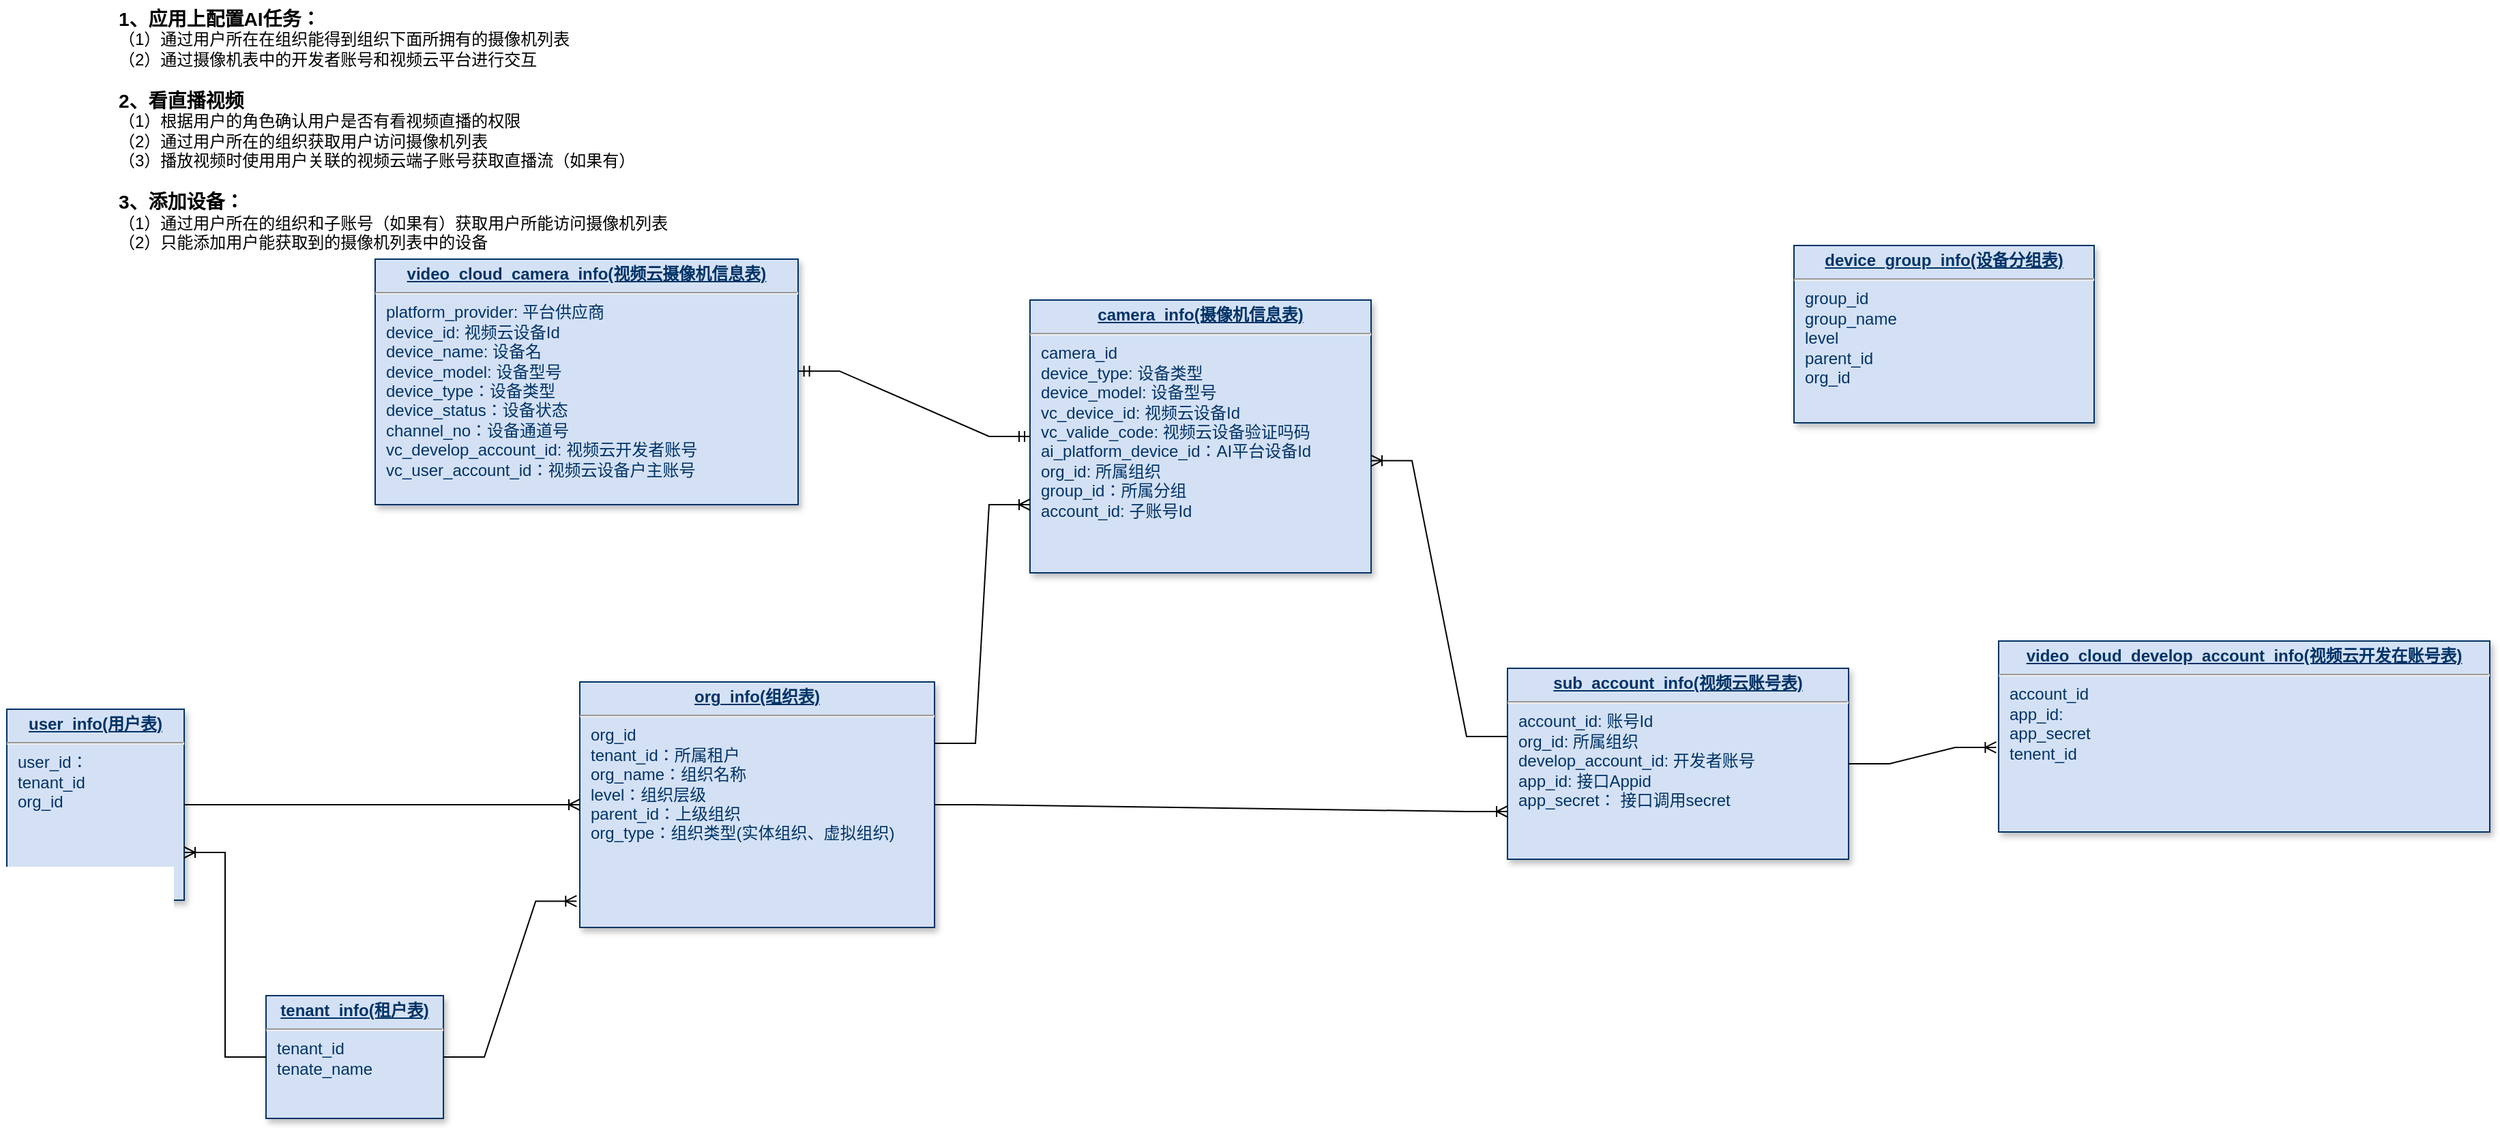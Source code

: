 <mxfile version="18.0.2" type="github" pages="2">
  <diagram name="设备管理E-R图" id="efa7a0a1-bf9b-a30e-e6df-94a7791c09e9">
    <mxGraphModel dx="1428" dy="896" grid="1" gridSize="10" guides="1" tooltips="1" connect="1" arrows="1" fold="1" page="1" pageScale="1" pageWidth="826" pageHeight="1169" background="none" math="0" shadow="0">
      <root>
        <mxCell id="0" />
        <mxCell id="1" parent="0" />
        <mxCell id="22" value="&lt;p style=&quot;margin: 0px; margin-top: 4px; text-align: center; text-decoration: underline;&quot;&gt;&lt;b&gt;org_info(组织表)&lt;/b&gt;&lt;/p&gt;&lt;hr&gt;&lt;p style=&quot;margin: 0px 0px 0px 8px;&quot;&gt;org_id&lt;/p&gt;&lt;p style=&quot;margin: 0px 0px 0px 8px;&quot;&gt;tenant_id：所属租户&lt;/p&gt;&lt;p style=&quot;margin: 0px 0px 0px 8px;&quot;&gt;org_name：组织名称&lt;/p&gt;&lt;p style=&quot;margin: 0px 0px 0px 8px;&quot;&gt;level：组织层级&lt;/p&gt;&lt;p style=&quot;margin: 0px 0px 0px 8px;&quot;&gt;parent_id：上级组织&lt;/p&gt;&lt;p style=&quot;margin: 0px 0px 0px 8px;&quot;&gt;org_type：组织类型(实体组织、虚拟组织)&lt;/p&gt;&lt;p style=&quot;margin: 0px; margin-left: 8px;&quot;&gt;&lt;br&gt;&lt;/p&gt;" style="verticalAlign=top;align=left;overflow=fill;fontSize=12;fontFamily=Helvetica;html=1;strokeColor=#003366;shadow=1;fillColor=#D4E1F5;fontColor=#003366" parent="1" vertex="1">
          <mxGeometry x="450" y="540" width="260" height="180" as="geometry" />
        </mxCell>
        <mxCell id="26" value="&lt;p style=&quot;margin: 0px; margin-top: 4px; text-align: center; text-decoration: underline;&quot;&gt;&lt;strong&gt;device_group_info(设备分组表)&lt;/strong&gt;&lt;/p&gt;&lt;hr&gt;&lt;p style=&quot;margin: 0px; margin-left: 8px;&quot;&gt;group_id&lt;/p&gt;&lt;p style=&quot;margin: 0px; margin-left: 8px;&quot;&gt;group_name&lt;/p&gt;&lt;p style=&quot;margin: 0px; margin-left: 8px;&quot;&gt;level&lt;/p&gt;&lt;p style=&quot;margin: 0px; margin-left: 8px;&quot;&gt;parent_id&lt;/p&gt;&lt;p style=&quot;margin: 0px; margin-left: 8px;&quot;&gt;org_id&lt;/p&gt;&lt;p style=&quot;margin: 0px; margin-left: 8px;&quot;&gt;&lt;br&gt;&lt;/p&gt;" style="verticalAlign=top;align=left;overflow=fill;fontSize=12;fontFamily=Helvetica;html=1;strokeColor=#003366;shadow=1;fillColor=#D4E1F5;fontColor=#003366" parent="1" vertex="1">
          <mxGeometry x="1340" y="220" width="220" height="130" as="geometry" />
        </mxCell>
        <mxCell id="29" value="&lt;p style=&quot;margin: 0px; margin-top: 4px; text-align: center; text-decoration: underline;&quot;&gt;&lt;b&gt;camera_info(摄像机信息表)&lt;/b&gt;&lt;/p&gt;&lt;hr&gt;&lt;p style=&quot;margin: 0px; margin-left: 8px;&quot;&gt;camera_id&lt;/p&gt;&lt;p style=&quot;margin: 0px; margin-left: 8px;&quot;&gt;device_type: 设备类型&lt;/p&gt;&lt;p style=&quot;margin: 0px; margin-left: 8px;&quot;&gt;device_model: 设备型号&lt;/p&gt;&lt;p style=&quot;margin: 0px; margin-left: 8px;&quot;&gt;&lt;span style=&quot;background-color: initial;&quot;&gt;vc_device_id: 视频云设备Id&lt;/span&gt;&lt;/p&gt;&lt;p style=&quot;margin: 0px; margin-left: 8px;&quot;&gt;vc_valide_code: 视频云设备验证吗码&lt;/p&gt;&lt;p style=&quot;margin: 0px; margin-left: 8px;&quot;&gt;ai_platform_device_id：AI平台设备Id&lt;/p&gt;&lt;p style=&quot;margin: 0px; margin-left: 8px;&quot;&gt;org_id: 所属组织&lt;/p&gt;&lt;p style=&quot;margin: 0px; margin-left: 8px;&quot;&gt;group_id：所属分组&lt;/p&gt;&lt;p style=&quot;margin: 0px; margin-left: 8px;&quot;&gt;account_id: 子账号Id&lt;/p&gt;" style="verticalAlign=top;align=left;overflow=fill;fontSize=12;fontFamily=Helvetica;html=1;strokeColor=#003366;shadow=1;fillColor=#D4E1F5;fontColor=#003366" parent="1" vertex="1">
          <mxGeometry x="780" y="260" width="250" height="200" as="geometry" />
        </mxCell>
        <mxCell id="32" value="&lt;p style=&quot;margin: 0px; margin-top: 4px; text-align: center; text-decoration: underline;&quot;&gt;&lt;strong&gt;sub_account_info(视频云账号表)&lt;/strong&gt;&lt;/p&gt;&lt;hr&gt;&lt;p style=&quot;margin: 0px; margin-left: 8px;&quot;&gt;account_id: 账号Id&lt;/p&gt;&lt;p style=&quot;margin: 0px; margin-left: 8px;&quot;&gt;&lt;span style=&quot;background-color: initial;&quot;&gt;org_id: 所属组织&lt;/span&gt;&lt;br&gt;&lt;/p&gt;&lt;p style=&quot;margin: 0px; margin-left: 8px;&quot;&gt;develop_account_id: 开发者账号&lt;/p&gt;&lt;p style=&quot;margin: 0px; margin-left: 8px;&quot;&gt;&lt;span style=&quot;background-color: initial;&quot;&gt;app_id: 接口Appid&lt;/span&gt;&lt;br&gt;&lt;/p&gt;&lt;p style=&quot;margin: 0px; margin-left: 8px;&quot;&gt;app_secret： 接口调用secret&amp;nbsp;&lt;/p&gt;" style="verticalAlign=top;align=left;overflow=fill;fontSize=12;fontFamily=Helvetica;html=1;strokeColor=#003366;shadow=1;fillColor=#D4E1F5;fontColor=#003366" parent="1" vertex="1">
          <mxGeometry x="1130" y="530" width="250" height="140" as="geometry" />
        </mxCell>
        <mxCell id="33" value="&lt;p style=&quot;margin: 0px; margin-top: 4px; text-align: center; text-decoration: underline;&quot;&gt;&lt;b&gt;tenant_info(租户表)&lt;/b&gt;&lt;/p&gt;&lt;hr&gt;&lt;p style=&quot;margin: 0px; margin-left: 8px;&quot;&gt;&lt;span style=&quot;background-color: initial;&quot;&gt;tenant_id&lt;/span&gt;&lt;/p&gt;&lt;p style=&quot;margin: 0px; margin-left: 8px;&quot;&gt;tenate_name&lt;/p&gt;" style="verticalAlign=top;align=left;overflow=fill;fontSize=12;fontFamily=Helvetica;html=1;strokeColor=#003366;shadow=1;fillColor=#D4E1F5;fontColor=#003366" parent="1" vertex="1">
          <mxGeometry x="220" y="770" width="130" height="90" as="geometry" />
        </mxCell>
        <mxCell id="prPZOIEQMUcu1DBUgnGb-114" value="&lt;p style=&quot;margin: 0px; margin-top: 4px; text-align: center; text-decoration: underline;&quot;&gt;&lt;strong&gt;user_info(用户表)&lt;/strong&gt;&lt;/p&gt;&lt;hr&gt;&lt;p style=&quot;margin: 0px; margin-left: 8px;&quot;&gt;&lt;span style=&quot;background-color: initial;&quot;&gt;user_id：&lt;/span&gt;&lt;br&gt;&lt;/p&gt;&lt;p style=&quot;margin: 0px; margin-left: 8px;&quot;&gt;tenant_id&lt;/p&gt;&lt;p style=&quot;margin: 0px; margin-left: 8px;&quot;&gt;&lt;span style=&quot;background-color: initial;&quot;&gt;org_id&lt;/span&gt;&lt;/p&gt;" style="verticalAlign=top;align=left;overflow=fill;fontSize=12;fontFamily=Helvetica;html=1;strokeColor=#003366;shadow=1;fillColor=#D4E1F5;fontColor=#003366" vertex="1" parent="1">
          <mxGeometry x="30" y="560" width="130" height="140" as="geometry" />
        </mxCell>
        <mxCell id="prPZOIEQMUcu1DBUgnGb-116" value="&lt;p style=&quot;margin: 0px; margin-top: 4px; text-align: center; text-decoration: underline;&quot;&gt;&lt;strong&gt;video_cloud_develop_account_info(视频云开发在账号表)&lt;/strong&gt;&lt;/p&gt;&lt;hr&gt;&lt;p style=&quot;margin: 0px; margin-left: 8px;&quot;&gt;account_id&lt;/p&gt;&lt;p style=&quot;margin: 0px; margin-left: 8px;&quot;&gt;&lt;span style=&quot;background-color: initial;&quot;&gt;app_id:&amp;nbsp;&lt;/span&gt;&lt;br&gt;&lt;/p&gt;&lt;p style=&quot;margin: 0px; margin-left: 8px;&quot;&gt;app_secret&lt;/p&gt;&lt;p style=&quot;margin: 0px; margin-left: 8px;&quot;&gt;tenent_id&lt;/p&gt;" style="verticalAlign=top;align=left;overflow=fill;fontSize=12;fontFamily=Helvetica;html=1;strokeColor=#003366;shadow=1;fillColor=#D4E1F5;fontColor=#003366" vertex="1" parent="1">
          <mxGeometry x="1490" y="510" width="360" height="140" as="geometry" />
        </mxCell>
        <mxCell id="prPZOIEQMUcu1DBUgnGb-117" value="&lt;font style=&quot;font-size: 14px;&quot;&gt;&lt;b&gt;1、应用上配置AI任务：&lt;/b&gt;&lt;br&gt;&lt;/font&gt;（1）通过用户所在在组织能得到组织下面所拥有的摄像机列表&lt;br&gt;（2）通过摄像机表中的开发者账号和视频云平台进行交互&lt;br&gt;&lt;br&gt;&lt;font style=&quot;font-size: 14px;&quot;&gt;&lt;b&gt;2、看直播视频&lt;br&gt;&lt;/b&gt;&lt;/font&gt;（1）根据用户的角色确认用户是否有看视频直播的权限&lt;br&gt;（2）通过用户所在的组织获取用户访问摄像机列表&lt;br&gt;（3）播放视频时使用用户关联的视频云端子账号获取直播流（如果有）&lt;br&gt;&lt;br&gt;&lt;b&gt;&lt;font style=&quot;font-size: 14px;&quot;&gt;3、添加设备：&lt;/font&gt;&lt;/b&gt;&lt;br&gt;（1）通过用户所在的组织和子账号（如果有）获取用户所能访问摄像机列表&lt;br&gt;（2）只能添加用户能获取到的摄像机列表中的设备" style="text;html=1;strokeColor=none;fillColor=none;align=left;verticalAlign=middle;whiteSpace=wrap;rounded=0;" vertex="1" parent="1">
          <mxGeometry x="110" y="40" width="540" height="190" as="geometry" />
        </mxCell>
        <mxCell id="prPZOIEQMUcu1DBUgnGb-118" value="&lt;p style=&quot;margin: 0px; margin-top: 4px; text-align: center; text-decoration: underline;&quot;&gt;&lt;b&gt;video_cloud_camera_info(视频云摄像机信息表)&lt;/b&gt;&lt;/p&gt;&lt;hr&gt;&lt;p style=&quot;margin: 0px; margin-left: 8px;&quot;&gt;platform_provider: 平台供应商&lt;/p&gt;&lt;p style=&quot;margin: 0px; margin-left: 8px;&quot;&gt;&lt;span style=&quot;background-color: initial;&quot;&gt;device_id: 视频云设备Id&lt;/span&gt;&lt;/p&gt;&lt;p style=&quot;margin: 0px; margin-left: 8px;&quot;&gt;device_name: 设备名&lt;/p&gt;&lt;p style=&quot;margin: 0px; margin-left: 8px;&quot;&gt;device_model: 设备型号&lt;/p&gt;&lt;p style=&quot;margin: 0px; margin-left: 8px;&quot;&gt;device_type：设备类型&lt;/p&gt;&lt;p style=&quot;margin: 0px; margin-left: 8px;&quot;&gt;device_status：设备状态&lt;/p&gt;&lt;p style=&quot;margin: 0px; margin-left: 8px;&quot;&gt;channel_no：设备通道号&lt;/p&gt;&lt;p style=&quot;margin: 0px 0px 0px 8px;&quot;&gt;vc_develop_account_id: 视频云开发者账号&lt;/p&gt;&lt;p style=&quot;margin: 0px 0px 0px 8px;&quot;&gt;vc_user_account_id：视频云设备户主账号&lt;/p&gt;&lt;p style=&quot;margin: 0px; margin-left: 8px;&quot;&gt;&lt;br&gt;&lt;/p&gt;&lt;p style=&quot;margin: 0px; margin-left: 8px;&quot;&gt;&lt;br&gt;&lt;/p&gt;" style="verticalAlign=top;align=left;overflow=fill;fontSize=12;fontFamily=Helvetica;html=1;strokeColor=#003366;shadow=1;fillColor=#D4E1F5;fontColor=#003366" vertex="1" parent="1">
          <mxGeometry x="300" y="230" width="310" height="180" as="geometry" />
        </mxCell>
        <mxCell id="prPZOIEQMUcu1DBUgnGb-119" value="" style="edgeStyle=entityRelationEdgeStyle;fontSize=12;html=1;endArrow=ERmandOne;startArrow=ERmandOne;rounded=0;exitX=1.001;exitY=0.456;exitDx=0;exitDy=0;exitPerimeter=0;" edge="1" parent="1" source="prPZOIEQMUcu1DBUgnGb-118" target="29">
          <mxGeometry width="100" height="100" relative="1" as="geometry">
            <mxPoint x="720" y="750" as="sourcePoint" />
            <mxPoint x="820" y="650" as="targetPoint" />
          </mxGeometry>
        </mxCell>
        <mxCell id="8GgAKwCprTFVre6KFfDV-70" value="" style="edgeStyle=entityRelationEdgeStyle;fontSize=12;html=1;endArrow=ERoneToMany;rounded=0;fontColor=#000000;exitX=1;exitY=0.5;exitDx=0;exitDy=0;entryX=-0.005;entryY=0.557;entryDx=0;entryDy=0;entryPerimeter=0;" edge="1" parent="1" source="32" target="prPZOIEQMUcu1DBUgnGb-116">
          <mxGeometry width="100" height="100" relative="1" as="geometry">
            <mxPoint x="720" y="730" as="sourcePoint" />
            <mxPoint x="820" y="630" as="targetPoint" />
          </mxGeometry>
        </mxCell>
        <mxCell id="8GgAKwCprTFVre6KFfDV-71" value="" style="edgeStyle=entityRelationEdgeStyle;fontSize=12;html=1;endArrow=ERoneToMany;rounded=0;fontColor=#000000;entryX=-0.009;entryY=0.893;entryDx=0;entryDy=0;entryPerimeter=0;" edge="1" parent="1" source="33" target="22">
          <mxGeometry width="100" height="100" relative="1" as="geometry">
            <mxPoint x="780" y="1010" as="sourcePoint" />
            <mxPoint x="958.2" y="907.98" as="targetPoint" />
          </mxGeometry>
        </mxCell>
        <mxCell id="8GgAKwCprTFVre6KFfDV-72" value="" style="edgeStyle=entityRelationEdgeStyle;fontSize=12;html=1;endArrow=ERoneToMany;rounded=0;fontColor=#000000;exitX=1;exitY=0.25;exitDx=0;exitDy=0;entryX=0;entryY=0.75;entryDx=0;entryDy=0;" edge="1" parent="1" source="22" target="29">
          <mxGeometry width="100" height="100" relative="1" as="geometry">
            <mxPoint x="780" y="1010" as="sourcePoint" />
            <mxPoint x="958.2" y="907.98" as="targetPoint" />
          </mxGeometry>
        </mxCell>
        <mxCell id="8GgAKwCprTFVre6KFfDV-73" value="" style="edgeStyle=entityRelationEdgeStyle;fontSize=12;html=1;endArrow=ERoneToMany;rounded=0;fontColor=#000000;entryX=0;entryY=0.75;entryDx=0;entryDy=0;" edge="1" parent="1" source="22" target="32">
          <mxGeometry width="100" height="100" relative="1" as="geometry">
            <mxPoint x="600" y="620" as="sourcePoint" />
            <mxPoint x="770" y="520" as="targetPoint" />
          </mxGeometry>
        </mxCell>
        <mxCell id="JkNPogsCPKpLKmXFPZ8Q-33" value="" style="edgeStyle=entityRelationEdgeStyle;fontSize=12;html=1;endArrow=ERoneToMany;rounded=0;fontColor=#000000;exitX=1;exitY=0.5;exitDx=0;exitDy=0;entryX=0;entryY=0.5;entryDx=0;entryDy=0;" edge="1" parent="1" source="prPZOIEQMUcu1DBUgnGb-114" target="22">
          <mxGeometry width="100" height="100" relative="1" as="geometry">
            <mxPoint x="580" y="685" as="sourcePoint" />
            <mxPoint x="680" y="490" as="targetPoint" />
          </mxGeometry>
        </mxCell>
        <mxCell id="JkNPogsCPKpLKmXFPZ8Q-35" value="" style="edgeStyle=entityRelationEdgeStyle;fontSize=12;html=1;endArrow=ERoneToMany;rounded=0;fontColor=#000000;exitX=0;exitY=0.5;exitDx=0;exitDy=0;entryX=1;entryY=0.75;entryDx=0;entryDy=0;" edge="1" parent="1" source="33" target="prPZOIEQMUcu1DBUgnGb-114">
          <mxGeometry width="100" height="100" relative="1" as="geometry">
            <mxPoint x="240" y="770" as="sourcePoint" />
            <mxPoint x="350" y="630" as="targetPoint" />
          </mxGeometry>
        </mxCell>
        <mxCell id="JkNPogsCPKpLKmXFPZ8Q-36" value="" style="edgeStyle=entityRelationEdgeStyle;fontSize=12;html=1;endArrow=ERoneToMany;rounded=0;fontColor=#000000;exitX=0;exitY=0.357;exitDx=0;exitDy=0;entryX=1;entryY=0.589;entryDx=0;entryDy=0;exitPerimeter=0;entryPerimeter=0;" edge="1" parent="1" source="32" target="29">
          <mxGeometry width="100" height="100" relative="1" as="geometry">
            <mxPoint x="1090" y="510" as="sourcePoint" />
            <mxPoint x="1160" y="335" as="targetPoint" />
          </mxGeometry>
        </mxCell>
      </root>
    </mxGraphModel>
  </diagram>
  <diagram id="6DEA_Z37Xa1LU0Lx2vj2" name="设备操作流程">
    <mxGraphModel dx="1428" dy="896" grid="1" gridSize="10" guides="1" tooltips="1" connect="1" arrows="1" fold="1" page="1" pageScale="1" pageWidth="827" pageHeight="1169" math="0" shadow="0">
      <root>
        <mxCell id="0" />
        <mxCell id="1" parent="0" />
        <mxCell id="8P6WtkY7GEdGRMr7S4ZO-12" value="" style="rounded=0;whiteSpace=wrap;html=1;fontSize=14;dashed=1;" vertex="1" parent="1">
          <mxGeometry x="10" y="20" width="740" height="220" as="geometry" />
        </mxCell>
        <mxCell id="8P6WtkY7GEdGRMr7S4ZO-11" value="" style="edgeStyle=orthogonalEdgeStyle;rounded=0;orthogonalLoop=1;jettySize=auto;html=1;fontSize=14;" edge="1" parent="1" source="8P6WtkY7GEdGRMr7S4ZO-2" target="8P6WtkY7GEdGRMr7S4ZO-6">
          <mxGeometry relative="1" as="geometry" />
        </mxCell>
        <mxCell id="8P6WtkY7GEdGRMr7S4ZO-2" value="设备同步服务" style="rounded=1;whiteSpace=wrap;html=1;fontSize=14;" vertex="1" parent="1">
          <mxGeometry x="360" y="110" width="120" height="60" as="geometry" />
        </mxCell>
        <mxCell id="8P6WtkY7GEdGRMr7S4ZO-4" value="" style="edgeStyle=orthogonalEdgeStyle;rounded=0;orthogonalLoop=1;jettySize=auto;html=1;fontSize=14;" edge="1" parent="1" source="8P6WtkY7GEdGRMr7S4ZO-3" target="8P6WtkY7GEdGRMr7S4ZO-2">
          <mxGeometry relative="1" as="geometry" />
        </mxCell>
        <mxCell id="8P6WtkY7GEdGRMr7S4ZO-5" value="定时同步" style="edgeLabel;html=1;align=center;verticalAlign=middle;resizable=0;points=[];fontSize=14;" vertex="1" connectable="0" parent="8P6WtkY7GEdGRMr7S4ZO-4">
          <mxGeometry x="-0.072" y="1" relative="1" as="geometry">
            <mxPoint x="-69" y="1" as="offset" />
          </mxGeometry>
        </mxCell>
        <mxCell id="8P6WtkY7GEdGRMr7S4ZO-3" value="" style="points=[[0.145,0.145,0],[0.5,0,0],[0.855,0.145,0],[1,0.5,0],[0.855,0.855,0],[0.5,1,0],[0.145,0.855,0],[0,0.5,0]];shape=mxgraph.bpmn.event;html=1;verticalLabelPosition=bottom;labelBackgroundColor=#ffffff;verticalAlign=top;align=center;perimeter=ellipsePerimeter;outlineConnect=0;aspect=fixed;outline=standard;symbol=timer;fontSize=14;" vertex="1" parent="1">
          <mxGeometry x="50" y="170" width="50" height="50" as="geometry" />
        </mxCell>
        <mxCell id="8P6WtkY7GEdGRMr7S4ZO-6" value="摄像机同步表" style="shape=cylinder3;whiteSpace=wrap;html=1;boundedLbl=1;backgroundOutline=1;size=15;fontSize=14;" vertex="1" parent="1">
          <mxGeometry x="590" y="100" width="140" height="80" as="geometry" />
        </mxCell>
        <mxCell id="8P6WtkY7GEdGRMr7S4ZO-9" style="edgeStyle=orthogonalEdgeStyle;rounded=0;orthogonalLoop=1;jettySize=auto;html=1;exitX=1;exitY=0.5;exitDx=0;exitDy=0;exitPerimeter=0;entryX=0;entryY=0.5;entryDx=0;entryDy=0;fontSize=14;" edge="1" parent="1" source="8P6WtkY7GEdGRMr7S4ZO-8" target="8P6WtkY7GEdGRMr7S4ZO-2">
          <mxGeometry relative="1" as="geometry">
            <Array as="points">
              <mxPoint x="120" y="80" />
              <mxPoint x="230" y="80" />
              <mxPoint x="230" y="140" />
            </Array>
          </mxGeometry>
        </mxCell>
        <mxCell id="8P6WtkY7GEdGRMr7S4ZO-10" value="手工同步" style="edgeLabel;html=1;align=center;verticalAlign=middle;resizable=0;points=[];fontSize=14;" vertex="1" connectable="0" parent="8P6WtkY7GEdGRMr7S4ZO-9">
          <mxGeometry x="-0.664" y="1" relative="1" as="geometry">
            <mxPoint as="offset" />
          </mxGeometry>
        </mxCell>
        <mxCell id="8P6WtkY7GEdGRMr7S4ZO-8" value="Web页面" style="html=1;shape=mxgraph.infographic.ribbonSimple;notch1=20;notch2=0;align=center;verticalAlign=middle;fontSize=14;fontStyle=0;fillColor=#FFFFFF;flipH=0;spacingRight=0;spacingLeft=14;" vertex="1" parent="1">
          <mxGeometry x="30" y="60" width="90" height="40" as="geometry" />
        </mxCell>
        <mxCell id="8P6WtkY7GEdGRMr7S4ZO-14" value="设备信息同步流程" style="text;html=1;strokeColor=none;fillColor=none;align=center;verticalAlign=middle;whiteSpace=wrap;rounded=0;dashed=1;fontSize=14;fontColor=#7EA6E0;" vertex="1" parent="1">
          <mxGeometry x="280" y="20" width="180" height="40" as="geometry" />
        </mxCell>
        <mxCell id="Y3j7ugrH2uAdMdnh6kX6-3" value="" style="edgeStyle=orthogonalEdgeStyle;rounded=0;orthogonalLoop=1;jettySize=auto;html=1;fontSize=14;fontColor=#000000;" edge="1" parent="1" source="8P6WtkY7GEdGRMr7S4ZO-15" target="8P6WtkY7GEdGRMr7S4ZO-17">
          <mxGeometry relative="1" as="geometry" />
        </mxCell>
        <mxCell id="8P6WtkY7GEdGRMr7S4ZO-15" value="执行添加设备操作" style="rounded=1;whiteSpace=wrap;html=1;fontSize=14;" vertex="1" parent="1">
          <mxGeometry x="170" y="420" width="120" height="50" as="geometry" />
        </mxCell>
        <mxCell id="8P6WtkY7GEdGRMr7S4ZO-16" value="&lt;font color=&quot;#000000&quot;&gt;店长或管理员&lt;/font&gt;" style="shape=umlActor;verticalLabelPosition=bottom;verticalAlign=top;html=1;outlineConnect=0;fontSize=14;fontColor=#7EA6E0;" vertex="1" parent="1">
          <mxGeometry x="60" y="310" width="30" height="60" as="geometry" />
        </mxCell>
        <mxCell id="Y3j7ugrH2uAdMdnh6kX6-4" value="" style="edgeStyle=orthogonalEdgeStyle;rounded=0;orthogonalLoop=1;jettySize=auto;html=1;fontSize=14;fontColor=#000000;" edge="1" parent="1" source="8P6WtkY7GEdGRMr7S4ZO-17" target="P5ymRtto2EQK2mSx_d3y-1">
          <mxGeometry relative="1" as="geometry" />
        </mxCell>
        <mxCell id="8P6WtkY7GEdGRMr7S4ZO-17" value="根据用户所在组织(分店)获取获取子账号列表" style="rounded=1;whiteSpace=wrap;html=1;fontSize=14;" vertex="1" parent="1">
          <mxGeometry x="90" y="534.5" width="280" height="50" as="geometry" />
        </mxCell>
        <mxCell id="Y3j7ugrH2uAdMdnh6kX6-5" value="" style="edgeStyle=orthogonalEdgeStyle;rounded=0;orthogonalLoop=1;jettySize=auto;html=1;fontSize=14;fontColor=#000000;" edge="1" parent="1" source="P5ymRtto2EQK2mSx_d3y-1" target="KdT8zTc7T3fG-2CvEBio-1">
          <mxGeometry relative="1" as="geometry" />
        </mxCell>
        <mxCell id="P5ymRtto2EQK2mSx_d3y-1" value="获取子账号下的所有设备列表（从同步表中获取）" style="rounded=1;whiteSpace=wrap;html=1;fontSize=14;" vertex="1" parent="1">
          <mxGeometry x="105" y="640" width="250" height="50" as="geometry" />
        </mxCell>
        <mxCell id="Y3j7ugrH2uAdMdnh6kX6-2" value="" style="edgeStyle=orthogonalEdgeStyle;rounded=0;orthogonalLoop=1;jettySize=auto;html=1;fontSize=14;fontColor=#000000;" edge="1" parent="1" source="P5ymRtto2EQK2mSx_d3y-2" target="8P6WtkY7GEdGRMr7S4ZO-15">
          <mxGeometry relative="1" as="geometry" />
        </mxCell>
        <mxCell id="P5ymRtto2EQK2mSx_d3y-2" value="进入(选择)分店" style="rounded=1;whiteSpace=wrap;html=1;fontSize=14;" vertex="1" parent="1">
          <mxGeometry x="170" y="320" width="120" height="50" as="geometry" />
        </mxCell>
        <mxCell id="Y3j7ugrH2uAdMdnh6kX6-6" value="" style="edgeStyle=orthogonalEdgeStyle;rounded=0;orthogonalLoop=1;jettySize=auto;html=1;fontSize=14;fontColor=#000000;" edge="1" parent="1" source="KdT8zTc7T3fG-2CvEBio-1" target="Y3j7ugrH2uAdMdnh6kX6-1">
          <mxGeometry relative="1" as="geometry" />
        </mxCell>
        <mxCell id="KdT8zTc7T3fG-2CvEBio-1" value="过滤出还未添加的摄像机列表" style="rounded=1;whiteSpace=wrap;html=1;fontSize=14;" vertex="1" parent="1">
          <mxGeometry x="105" y="740" width="250" height="50" as="geometry" />
        </mxCell>
        <mxCell id="Y3j7ugrH2uAdMdnh6kX6-9" value="" style="edgeStyle=orthogonalEdgeStyle;rounded=0;orthogonalLoop=1;jettySize=auto;html=1;fontSize=14;fontColor=#000000;" edge="1" parent="1" source="Y3j7ugrH2uAdMdnh6kX6-1" target="Y3j7ugrH2uAdMdnh6kX6-8">
          <mxGeometry relative="1" as="geometry" />
        </mxCell>
        <mxCell id="Y3j7ugrH2uAdMdnh6kX6-1" value="修改设备信息，添加validecode" style="rounded=1;whiteSpace=wrap;html=1;fontSize=14;" vertex="1" parent="1">
          <mxGeometry x="105" y="840" width="250" height="50" as="geometry" />
        </mxCell>
        <mxCell id="Y3j7ugrH2uAdMdnh6kX6-12" value="" style="edgeStyle=orthogonalEdgeStyle;rounded=0;orthogonalLoop=1;jettySize=auto;html=1;fontSize=14;fontColor=#000000;" edge="1" parent="1" source="Y3j7ugrH2uAdMdnh6kX6-8" target="Y3j7ugrH2uAdMdnh6kX6-11">
          <mxGeometry relative="1" as="geometry" />
        </mxCell>
        <mxCell id="Y3j7ugrH2uAdMdnh6kX6-8" value="调用Nebula接口添加设备" style="rounded=1;whiteSpace=wrap;html=1;fontSize=14;" vertex="1" parent="1">
          <mxGeometry x="105" y="930" width="250" height="50" as="geometry" />
        </mxCell>
        <mxCell id="Y3j7ugrH2uAdMdnh6kX6-11" value="完成一个设备添加" style="rounded=1;whiteSpace=wrap;html=1;fontSize=14;" vertex="1" parent="1">
          <mxGeometry x="105" y="1020" width="250" height="50" as="geometry" />
        </mxCell>
      </root>
    </mxGraphModel>
  </diagram>
</mxfile>
